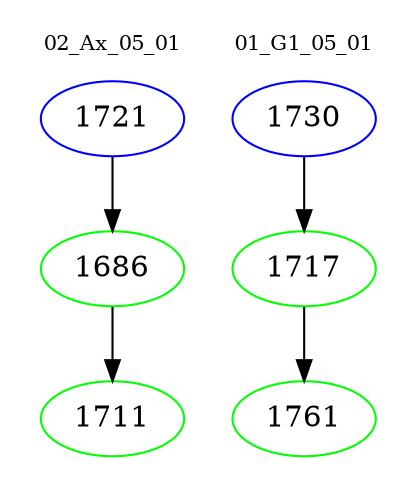 digraph{
subgraph cluster_0 {
color = white
label = "02_Ax_05_01";
fontsize=10;
T0_1721 [label="1721", color="blue"]
T0_1721 -> T0_1686 [color="black"]
T0_1686 [label="1686", color="green"]
T0_1686 -> T0_1711 [color="black"]
T0_1711 [label="1711", color="green"]
}
subgraph cluster_1 {
color = white
label = "01_G1_05_01";
fontsize=10;
T1_1730 [label="1730", color="blue"]
T1_1730 -> T1_1717 [color="black"]
T1_1717 [label="1717", color="green"]
T1_1717 -> T1_1761 [color="black"]
T1_1761 [label="1761", color="green"]
}
}
